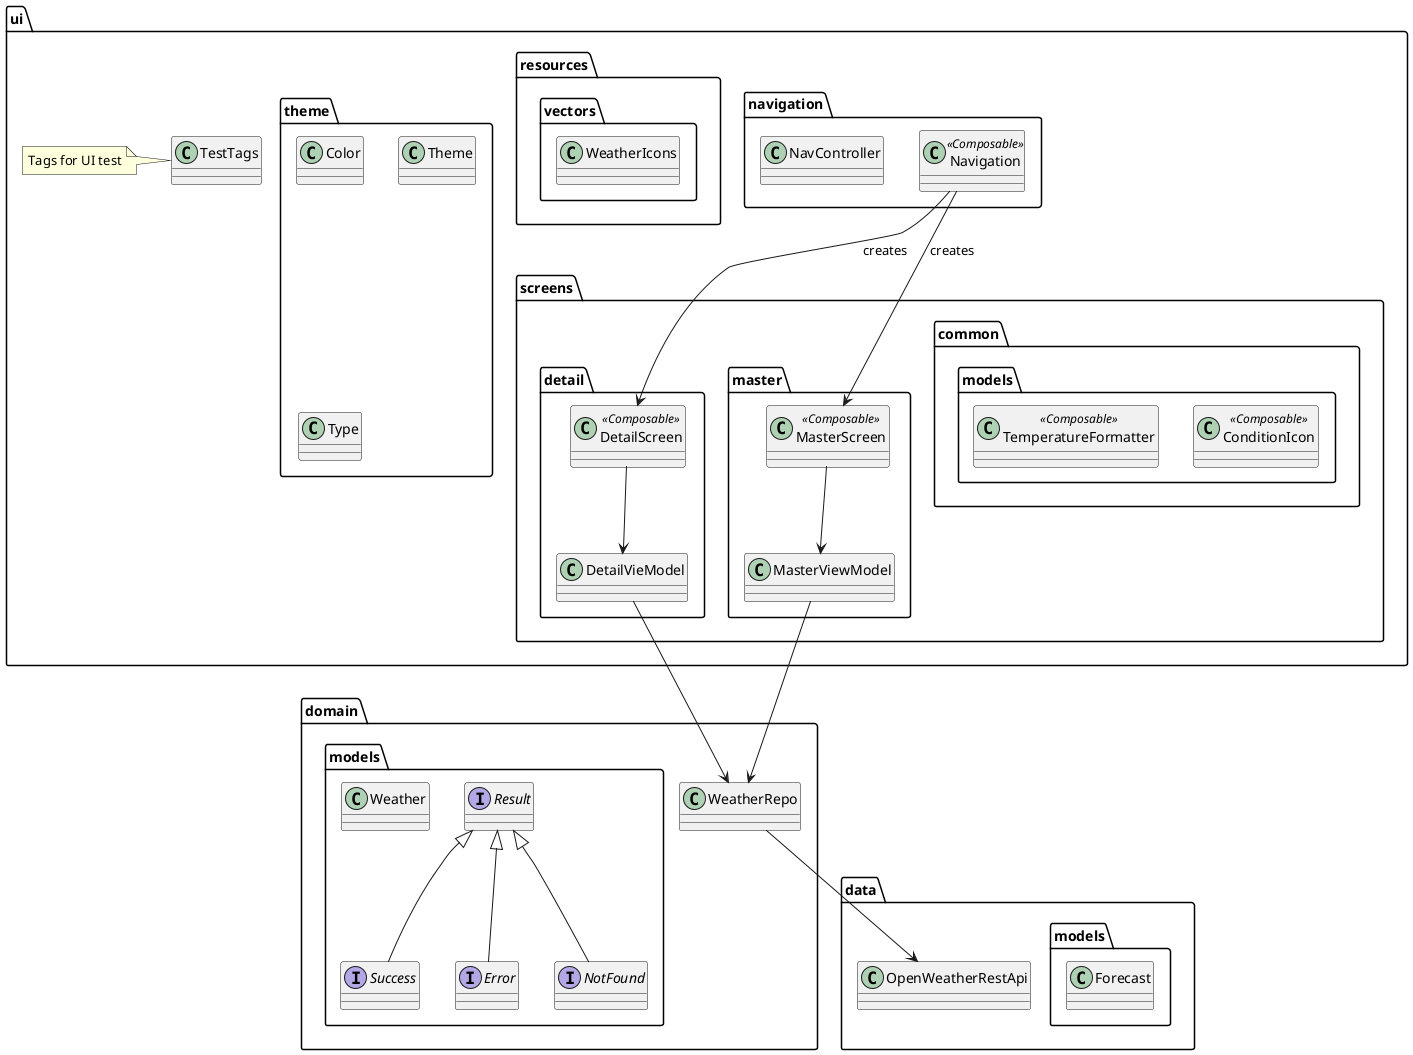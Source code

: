 @startuml

package ui {
    package navigation {
        class Navigation<<Composable>>
        class NavController
    }

    package resources {
        package vectors {
            class WeatherIcons
        }
    }

    package screens {
        package common {
            package models {
                class ConditionIcon<<Composable>>
                class TemperatureFormatter<<Composable>>
            }
        }
        package detail {
            class DetailVieModel
            class DetailScreen<<Composable>>
        }

        package master {
            class MasterViewModel
            class MasterScreen<<Composable>>
        }
    }

    package theme {
        class Color
        class Theme
        class Type
    }
    class TestTags
    note left
        Tags for UI test
    end note
}

package domain {
    class WeatherRepo
    package models {
        interface Result
        interface Success
        interface Error
        interface NotFound
        class Weather
    }
}

package data {
    class OpenWeatherRestApi
    package models {
        class Forecast
    }
}

WeatherRepo -down-> OpenWeatherRestApi
DetailVieModel -down-> WeatherRepo
MasterViewModel -down-> WeatherRepo
DetailScreen -down-> DetailVieModel
MasterScreen -down-> MasterViewModel
Navigation -down-> DetailScreen : creates
Navigation -down-> MasterScreen : creates
Result <|-- Success
Result <|-- Error
Result <|-- NotFound



@enduml